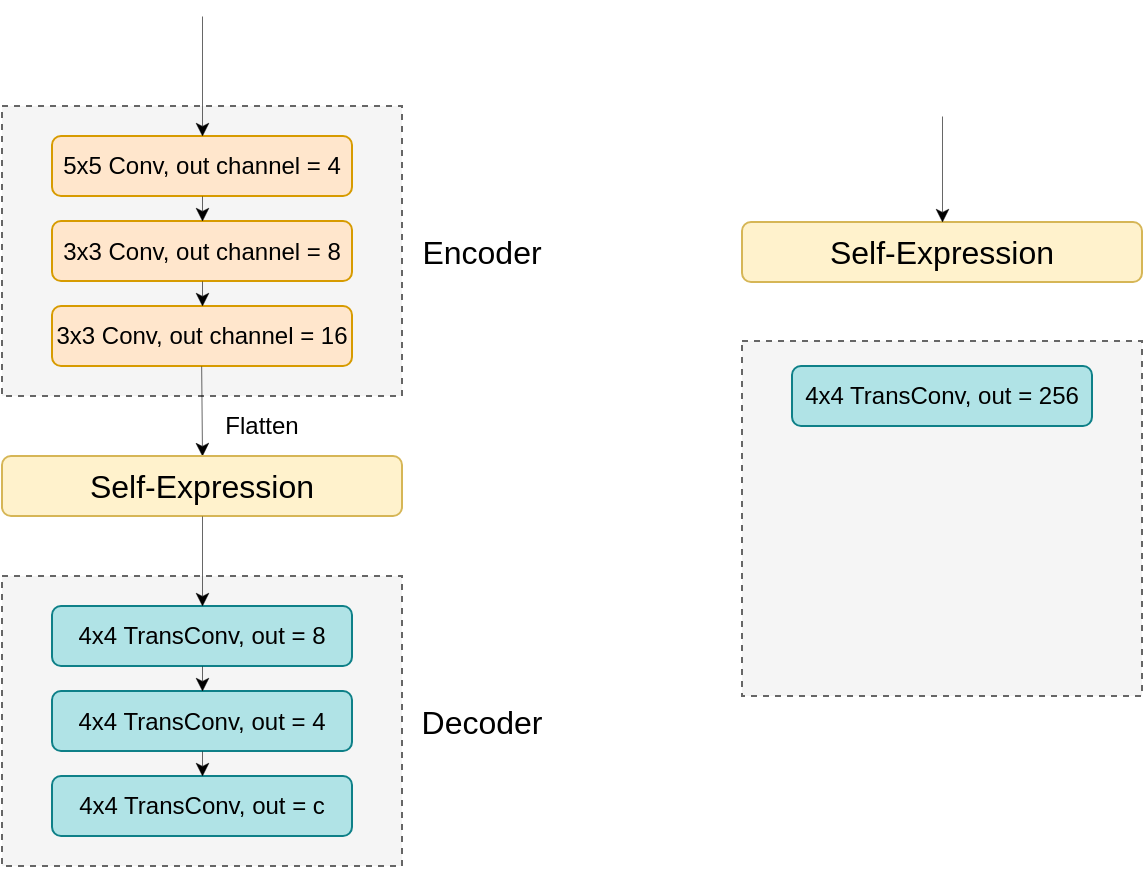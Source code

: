 <mxfile version="26.0.7">
  <diagram name="第 1 页" id="X00CZErsw5lxIn04xf_R">
    <mxGraphModel dx="831" dy="445" grid="1" gridSize="10" guides="1" tooltips="1" connect="1" arrows="1" fold="1" page="1" pageScale="1" pageWidth="827" pageHeight="1169" math="0" shadow="0">
      <root>
        <mxCell id="0" />
        <mxCell id="1" parent="0" />
        <mxCell id="lA-1Opm2KQSe6ZG7DQJi-36" value="" style="rounded=0;whiteSpace=wrap;html=1;dashed=1;fillColor=#f5f5f5;fontColor=#333333;strokeColor=#666666;" vertex="1" parent="1">
          <mxGeometry x="80" y="165" width="200" height="145" as="geometry" />
        </mxCell>
        <mxCell id="lA-1Opm2KQSe6ZG7DQJi-37" value="5x5 Conv, out channel = 4" style="rounded=1;whiteSpace=wrap;html=1;fillColor=#ffe6cc;strokeColor=#d79b00;" vertex="1" parent="1">
          <mxGeometry x="105" y="180" width="150" height="30" as="geometry" />
        </mxCell>
        <mxCell id="lA-1Opm2KQSe6ZG7DQJi-38" value="3x3 Conv, out channel = 8" style="rounded=1;whiteSpace=wrap;html=1;fillColor=#ffe6cc;strokeColor=#d79b00;" vertex="1" parent="1">
          <mxGeometry x="105" y="222.5" width="150" height="30" as="geometry" />
        </mxCell>
        <mxCell id="lA-1Opm2KQSe6ZG7DQJi-39" value="3x3 Conv, out channel = 16" style="rounded=1;whiteSpace=wrap;html=1;fillColor=#ffe6cc;strokeColor=#d79b00;" vertex="1" parent="1">
          <mxGeometry x="105" y="265" width="150" height="30" as="geometry" />
        </mxCell>
        <mxCell id="lA-1Opm2KQSe6ZG7DQJi-40" value="" style="endArrow=classic;html=1;rounded=0;entryX=0.5;entryY=0;entryDx=0;entryDy=0;strokeWidth=0.3;" edge="1" parent="1" target="lA-1Opm2KQSe6ZG7DQJi-37">
          <mxGeometry width="50" height="50" relative="1" as="geometry">
            <mxPoint x="180" y="120" as="sourcePoint" />
            <mxPoint x="170" y="80" as="targetPoint" />
          </mxGeometry>
        </mxCell>
        <mxCell id="lA-1Opm2KQSe6ZG7DQJi-42" value="" style="endArrow=classic;html=1;rounded=0;entryX=0.5;entryY=0;entryDx=0;entryDy=0;strokeWidth=0.3;exitX=0.5;exitY=1;exitDx=0;exitDy=0;" edge="1" parent="1" source="lA-1Opm2KQSe6ZG7DQJi-37" target="lA-1Opm2KQSe6ZG7DQJi-38">
          <mxGeometry width="50" height="50" relative="1" as="geometry">
            <mxPoint x="190" y="130" as="sourcePoint" />
            <mxPoint x="190" y="190" as="targetPoint" />
          </mxGeometry>
        </mxCell>
        <mxCell id="lA-1Opm2KQSe6ZG7DQJi-43" value="" style="endArrow=classic;html=1;rounded=0;entryX=0.5;entryY=0;entryDx=0;entryDy=0;strokeWidth=0.3;exitX=0.5;exitY=1;exitDx=0;exitDy=0;" edge="1" parent="1" source="lA-1Opm2KQSe6ZG7DQJi-38" target="lA-1Opm2KQSe6ZG7DQJi-39">
          <mxGeometry width="50" height="50" relative="1" as="geometry">
            <mxPoint x="180" y="252" as="sourcePoint" />
            <mxPoint x="180" y="265" as="targetPoint" />
          </mxGeometry>
        </mxCell>
        <mxCell id="lA-1Opm2KQSe6ZG7DQJi-44" value="" style="endArrow=classic;html=1;rounded=0;entryX=0.5;entryY=0;entryDx=0;entryDy=0;strokeWidth=0.3;" edge="1" parent="1" target="lA-1Opm2KQSe6ZG7DQJi-45">
          <mxGeometry width="50" height="50" relative="1" as="geometry">
            <mxPoint x="179.58" y="295" as="sourcePoint" />
            <mxPoint x="179.58" y="355" as="targetPoint" />
          </mxGeometry>
        </mxCell>
        <mxCell id="lA-1Opm2KQSe6ZG7DQJi-45" value="&lt;font style=&quot;font-size: 16px;&quot;&gt;Self-Expression&lt;/font&gt;" style="rounded=1;whiteSpace=wrap;html=1;fillColor=#fff2cc;strokeColor=#d6b656;" vertex="1" parent="1">
          <mxGeometry x="80" y="340" width="200" height="30" as="geometry" />
        </mxCell>
        <mxCell id="lA-1Opm2KQSe6ZG7DQJi-46" value="Flatten" style="text;html=1;align=center;verticalAlign=middle;whiteSpace=wrap;rounded=0;" vertex="1" parent="1">
          <mxGeometry x="180" y="310" width="60" height="30" as="geometry" />
        </mxCell>
        <mxCell id="lA-1Opm2KQSe6ZG7DQJi-47" value="&lt;font style=&quot;font-size: 16px;&quot;&gt;Encoder&lt;/font&gt;" style="text;html=1;align=center;verticalAlign=middle;whiteSpace=wrap;rounded=0;" vertex="1" parent="1">
          <mxGeometry x="290" y="223" width="60" height="30" as="geometry" />
        </mxCell>
        <mxCell id="lA-1Opm2KQSe6ZG7DQJi-49" value="" style="rounded=0;whiteSpace=wrap;html=1;dashed=1;fillColor=#f5f5f5;fontColor=#333333;strokeColor=#666666;" vertex="1" parent="1">
          <mxGeometry x="80" y="400" width="200" height="145" as="geometry" />
        </mxCell>
        <mxCell id="lA-1Opm2KQSe6ZG7DQJi-50" value="4x4 TransConv, out = 8" style="rounded=1;whiteSpace=wrap;html=1;fillColor=#b0e3e6;strokeColor=#0e8088;" vertex="1" parent="1">
          <mxGeometry x="105" y="415" width="150" height="30" as="geometry" />
        </mxCell>
        <mxCell id="lA-1Opm2KQSe6ZG7DQJi-51" value="4x4 TransConv, out = 4" style="rounded=1;whiteSpace=wrap;html=1;fillColor=#b0e3e6;strokeColor=#0e8088;" vertex="1" parent="1">
          <mxGeometry x="105" y="457.5" width="150" height="30" as="geometry" />
        </mxCell>
        <mxCell id="lA-1Opm2KQSe6ZG7DQJi-52" value="4x4 TransConv, out = c" style="rounded=1;whiteSpace=wrap;html=1;fillColor=#b0e3e6;strokeColor=#0e8088;" vertex="1" parent="1">
          <mxGeometry x="105" y="500" width="150" height="30" as="geometry" />
        </mxCell>
        <mxCell id="lA-1Opm2KQSe6ZG7DQJi-53" value="" style="endArrow=classic;html=1;rounded=0;entryX=0.5;entryY=0;entryDx=0;entryDy=0;strokeWidth=0.3;exitX=0.5;exitY=1;exitDx=0;exitDy=0;" edge="1" target="lA-1Opm2KQSe6ZG7DQJi-50" parent="1" source="lA-1Opm2KQSe6ZG7DQJi-45">
          <mxGeometry width="50" height="50" relative="1" as="geometry">
            <mxPoint x="180" y="360" as="sourcePoint" />
            <mxPoint x="170" y="320" as="targetPoint" />
          </mxGeometry>
        </mxCell>
        <mxCell id="lA-1Opm2KQSe6ZG7DQJi-54" value="" style="endArrow=classic;html=1;rounded=0;entryX=0.5;entryY=0;entryDx=0;entryDy=0;strokeWidth=0.3;exitX=0.5;exitY=1;exitDx=0;exitDy=0;" edge="1" source="lA-1Opm2KQSe6ZG7DQJi-50" target="lA-1Opm2KQSe6ZG7DQJi-51" parent="1">
          <mxGeometry width="50" height="50" relative="1" as="geometry">
            <mxPoint x="190" y="365" as="sourcePoint" />
            <mxPoint x="190" y="425" as="targetPoint" />
          </mxGeometry>
        </mxCell>
        <mxCell id="lA-1Opm2KQSe6ZG7DQJi-55" value="" style="endArrow=classic;html=1;rounded=0;entryX=0.5;entryY=0;entryDx=0;entryDy=0;strokeWidth=0.3;exitX=0.5;exitY=1;exitDx=0;exitDy=0;" edge="1" source="lA-1Opm2KQSe6ZG7DQJi-51" target="lA-1Opm2KQSe6ZG7DQJi-52" parent="1">
          <mxGeometry width="50" height="50" relative="1" as="geometry">
            <mxPoint x="180" y="487" as="sourcePoint" />
            <mxPoint x="180" y="500" as="targetPoint" />
          </mxGeometry>
        </mxCell>
        <mxCell id="lA-1Opm2KQSe6ZG7DQJi-56" value="&lt;font style=&quot;font-size: 16px;&quot;&gt;Decoder&lt;/font&gt;" style="text;html=1;align=center;verticalAlign=middle;whiteSpace=wrap;rounded=0;" vertex="1" parent="1">
          <mxGeometry x="290" y="457.5" width="60" height="30" as="geometry" />
        </mxCell>
        <mxCell id="lA-1Opm2KQSe6ZG7DQJi-57" value="&lt;font style=&quot;font-size: 16px;&quot;&gt;Self-Expression&lt;/font&gt;" style="rounded=1;whiteSpace=wrap;html=1;fillColor=#fff2cc;strokeColor=#d6b656;" vertex="1" parent="1">
          <mxGeometry x="450" y="223" width="200" height="30" as="geometry" />
        </mxCell>
        <mxCell id="lA-1Opm2KQSe6ZG7DQJi-58" value="" style="endArrow=classic;html=1;rounded=0;strokeWidth=0.3;entryX=0.5;entryY=0;entryDx=0;entryDy=0;" edge="1" parent="1" target="lA-1Opm2KQSe6ZG7DQJi-57">
          <mxGeometry width="50" height="50" relative="1" as="geometry">
            <mxPoint x="550" y="170" as="sourcePoint" />
            <mxPoint x="550" y="210" as="targetPoint" />
          </mxGeometry>
        </mxCell>
        <mxCell id="lA-1Opm2KQSe6ZG7DQJi-59" value="" style="rounded=0;whiteSpace=wrap;html=1;dashed=1;fillColor=#f5f5f5;fontColor=#333333;strokeColor=#666666;" vertex="1" parent="1">
          <mxGeometry x="450" y="282.5" width="200" height="177.5" as="geometry" />
        </mxCell>
        <mxCell id="lA-1Opm2KQSe6ZG7DQJi-60" value="4x4 TransConv, out = 256" style="rounded=1;whiteSpace=wrap;html=1;fillColor=#b0e3e6;strokeColor=#0e8088;" vertex="1" parent="1">
          <mxGeometry x="475" y="295" width="150" height="30" as="geometry" />
        </mxCell>
      </root>
    </mxGraphModel>
  </diagram>
</mxfile>
